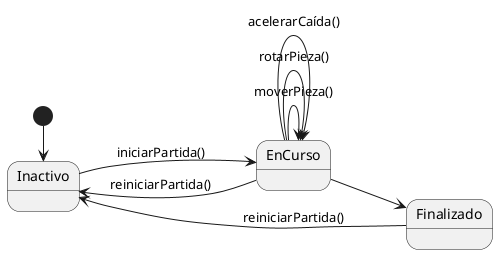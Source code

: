 @startuml

left to right direction

state Inactivo
state EnCurso
state Finalizado

[*] -> Inactivo

Inactivo --> EnCurso : iniciarPartida()

EnCurso -> EnCurso : moverPieza()
EnCurso -> EnCurso : rotarPieza()
EnCurso -> EnCurso : acelerarCaída()

EnCurso --> Finalizado
EnCurso --> Inactivo : reiniciarPartida()

Finalizado --> Inactivo : reiniciarPartida()

@enduml